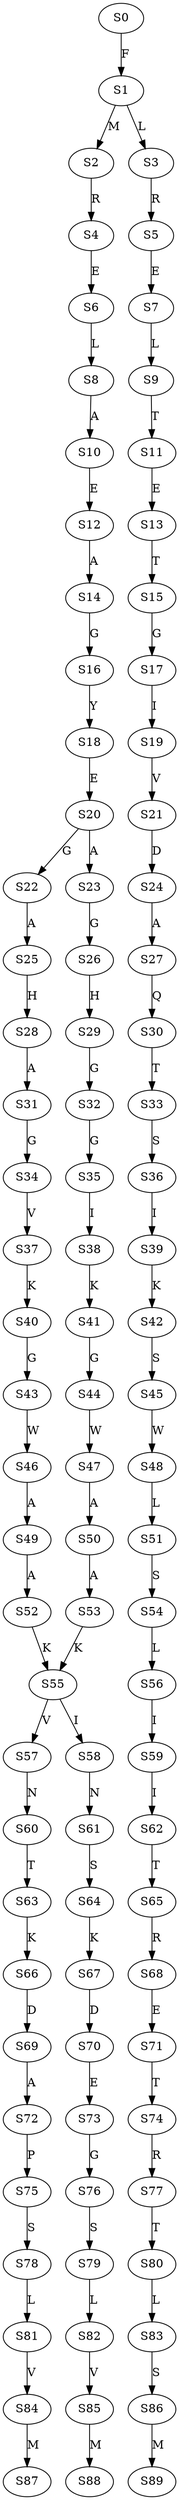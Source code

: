 strict digraph  {
	S0 -> S1 [ label = F ];
	S1 -> S2 [ label = M ];
	S1 -> S3 [ label = L ];
	S2 -> S4 [ label = R ];
	S3 -> S5 [ label = R ];
	S4 -> S6 [ label = E ];
	S5 -> S7 [ label = E ];
	S6 -> S8 [ label = L ];
	S7 -> S9 [ label = L ];
	S8 -> S10 [ label = A ];
	S9 -> S11 [ label = T ];
	S10 -> S12 [ label = E ];
	S11 -> S13 [ label = E ];
	S12 -> S14 [ label = A ];
	S13 -> S15 [ label = T ];
	S14 -> S16 [ label = G ];
	S15 -> S17 [ label = G ];
	S16 -> S18 [ label = Y ];
	S17 -> S19 [ label = I ];
	S18 -> S20 [ label = E ];
	S19 -> S21 [ label = V ];
	S20 -> S22 [ label = G ];
	S20 -> S23 [ label = A ];
	S21 -> S24 [ label = D ];
	S22 -> S25 [ label = A ];
	S23 -> S26 [ label = G ];
	S24 -> S27 [ label = A ];
	S25 -> S28 [ label = H ];
	S26 -> S29 [ label = H ];
	S27 -> S30 [ label = Q ];
	S28 -> S31 [ label = A ];
	S29 -> S32 [ label = G ];
	S30 -> S33 [ label = T ];
	S31 -> S34 [ label = G ];
	S32 -> S35 [ label = G ];
	S33 -> S36 [ label = S ];
	S34 -> S37 [ label = V ];
	S35 -> S38 [ label = I ];
	S36 -> S39 [ label = I ];
	S37 -> S40 [ label = K ];
	S38 -> S41 [ label = K ];
	S39 -> S42 [ label = K ];
	S40 -> S43 [ label = G ];
	S41 -> S44 [ label = G ];
	S42 -> S45 [ label = S ];
	S43 -> S46 [ label = W ];
	S44 -> S47 [ label = W ];
	S45 -> S48 [ label = W ];
	S46 -> S49 [ label = A ];
	S47 -> S50 [ label = A ];
	S48 -> S51 [ label = L ];
	S49 -> S52 [ label = A ];
	S50 -> S53 [ label = A ];
	S51 -> S54 [ label = S ];
	S52 -> S55 [ label = K ];
	S53 -> S55 [ label = K ];
	S54 -> S56 [ label = L ];
	S55 -> S57 [ label = V ];
	S55 -> S58 [ label = I ];
	S56 -> S59 [ label = I ];
	S57 -> S60 [ label = N ];
	S58 -> S61 [ label = N ];
	S59 -> S62 [ label = I ];
	S60 -> S63 [ label = T ];
	S61 -> S64 [ label = S ];
	S62 -> S65 [ label = T ];
	S63 -> S66 [ label = K ];
	S64 -> S67 [ label = K ];
	S65 -> S68 [ label = R ];
	S66 -> S69 [ label = D ];
	S67 -> S70 [ label = D ];
	S68 -> S71 [ label = E ];
	S69 -> S72 [ label = A ];
	S70 -> S73 [ label = E ];
	S71 -> S74 [ label = T ];
	S72 -> S75 [ label = P ];
	S73 -> S76 [ label = G ];
	S74 -> S77 [ label = R ];
	S75 -> S78 [ label = S ];
	S76 -> S79 [ label = S ];
	S77 -> S80 [ label = T ];
	S78 -> S81 [ label = L ];
	S79 -> S82 [ label = L ];
	S80 -> S83 [ label = L ];
	S81 -> S84 [ label = V ];
	S82 -> S85 [ label = V ];
	S83 -> S86 [ label = S ];
	S84 -> S87 [ label = M ];
	S85 -> S88 [ label = M ];
	S86 -> S89 [ label = M ];
}
